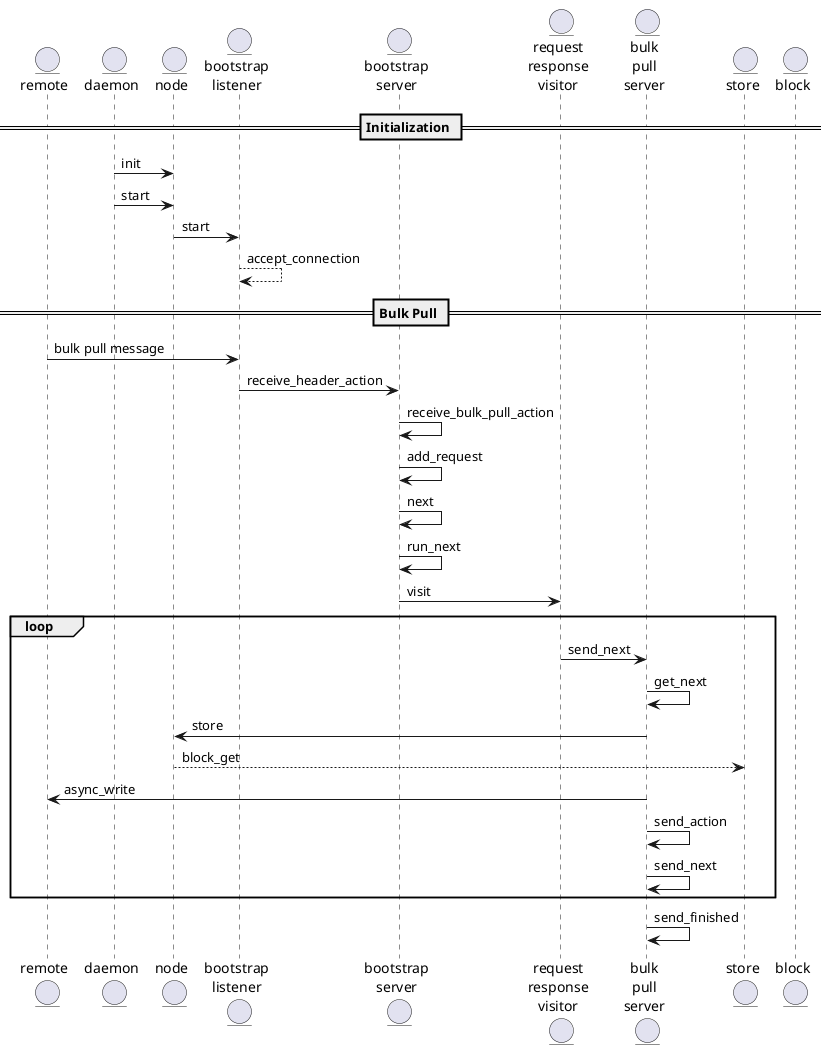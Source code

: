@startuml
entity remote
entity daemon
entity node
entity "bootstrap\nlistener" as bootstrap
entity "bootstrap\nserver" as boot_svr
entity "request\nresponse\nvisitor" as req_visit
entity "bulk\npull\nserver" as bulk_svr
entity store
entity block

== Initialization ==
daemon -> node : init
daemon -> node : start
node -> bootstrap : start
bootstrap --> bootstrap : accept_connection

== Bulk Pull ==
remote -> bootstrap : bulk pull message
bootstrap -> boot_svr : receive_header_action
boot_svr -> boot_svr : receive_bulk_pull_action
boot_svr -> boot_svr : add_request
boot_svr -> boot_svr : next
boot_svr -> boot_svr : run_next
boot_svr -> req_visit : visit
loop
req_visit -> bulk_svr : send_next
bulk_svr -> bulk_svr : get_next
bulk_svr -> node : store
node --> store : block_get
bulk_svr -> remote : async_write
bulk_svr -> bulk_svr : send_action
bulk_svr -> bulk_svr : send_next
end
bulk_svr -> bulk_svr : send_finished
@enduml